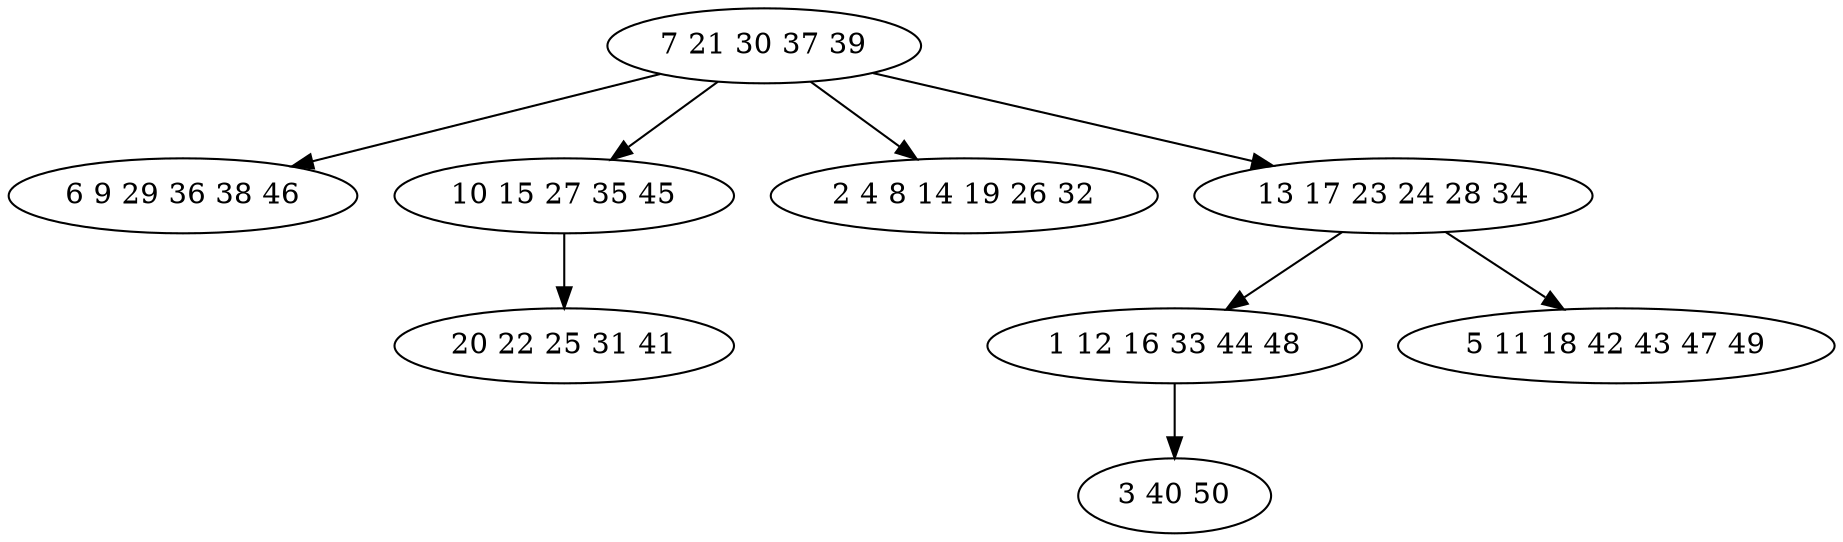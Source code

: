 digraph true_tree {
	"0" -> "1"
	"0" -> "2"
	"0" -> "3"
	"2" -> "4"
	"0" -> "5"
	"5" -> "6"
	"5" -> "7"
	"6" -> "8"
	"0" [label="7 21 30 37 39"];
	"1" [label="6 9 29 36 38 46"];
	"2" [label="10 15 27 35 45"];
	"3" [label="2 4 8 14 19 26 32"];
	"4" [label="20 22 25 31 41"];
	"5" [label="13 17 23 24 28 34"];
	"6" [label="1 12 16 33 44 48"];
	"7" [label="5 11 18 42 43 47 49"];
	"8" [label="3 40 50"];
}
